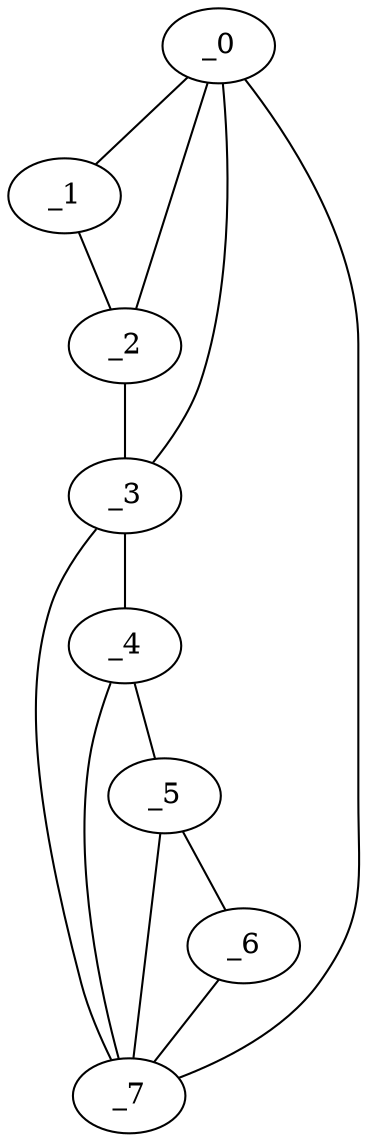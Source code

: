 graph "obj35__195.gxl" {
	_0	 [x=5,
		y=56];
	_1	 [x=18,
		y=47];
	_0 -- _1	 [valence=1];
	_2	 [x=31,
		y=44];
	_0 -- _2	 [valence=2];
	_3	 [x=42,
		y=42];
	_0 -- _3	 [valence=2];
	_7	 [x=126,
		y=67];
	_0 -- _7	 [valence=1];
	_1 -- _2	 [valence=1];
	_2 -- _3	 [valence=1];
	_4	 [x=102,
		y=42];
	_3 -- _4	 [valence=1];
	_3 -- _7	 [valence=2];
	_5	 [x=108,
		y=44];
	_4 -- _5	 [valence=1];
	_4 -- _7	 [valence=1];
	_6	 [x=126,
		y=58];
	_5 -- _6	 [valence=1];
	_5 -- _7	 [valence=2];
	_6 -- _7	 [valence=1];
}
